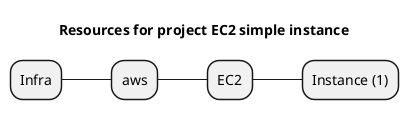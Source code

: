 @startmindmap
title Resources for project EC2 simple instance
skinparam monochrome true
+ Infra
++ aws
+++ EC2
++++ Instance (1)
@endmindmap